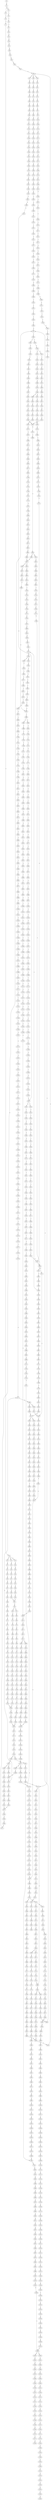 strict digraph  {
	S0 -> S1 [ label = C ];
	S1 -> S2 [ label = C ];
	S1 -> S3 [ label = A ];
	S2 -> S4 [ label = C ];
	S3 -> S5 [ label = C ];
	S4 -> S6 [ label = T ];
	S5 -> S7 [ label = T ];
	S6 -> S8 [ label = T ];
	S7 -> S9 [ label = T ];
	S8 -> S10 [ label = C ];
	S9 -> S11 [ label = C ];
	S9 -> S12 [ label = G ];
	S9 -> S13 [ label = T ];
	S10 -> S14 [ label = A ];
	S11 -> S15 [ label = A ];
	S12 -> S16 [ label = A ];
	S13 -> S17 [ label = A ];
	S14 -> S18 [ label = G ];
	S15 -> S19 [ label = G ];
	S16 -> S20 [ label = G ];
	S17 -> S21 [ label = G ];
	S18 -> S22 [ label = A ];
	S19 -> S23 [ label = C ];
	S20 -> S24 [ label = C ];
	S21 -> S25 [ label = C ];
	S22 -> S26 [ label = G ];
	S23 -> S27 [ label = C ];
	S24 -> S28 [ label = C ];
	S25 -> S29 [ label = C ];
	S26 -> S30 [ label = G ];
	S27 -> S31 [ label = G ];
	S28 -> S32 [ label = G ];
	S29 -> S33 [ label = G ];
	S30 -> S34 [ label = T ];
	S31 -> S35 [ label = C ];
	S32 -> S36 [ label = C ];
	S33 -> S37 [ label = T ];
	S34 -> S38 [ label = C ];
	S35 -> S39 [ label = C ];
	S36 -> S40 [ label = C ];
	S37 -> S41 [ label = C ];
	S38 -> S42 [ label = C ];
	S39 -> S43 [ label = C ];
	S40 -> S44 [ label = C ];
	S41 -> S45 [ label = C ];
	S42 -> S46 [ label = C ];
	S43 -> S47 [ label = C ];
	S44 -> S47 [ label = C ];
	S45 -> S48 [ label = C ];
	S46 -> S49 [ label = T ];
	S46 -> S50 [ label = A ];
	S46 -> S51 [ label = G ];
	S47 -> S52 [ label = T ];
	S48 -> S53 [ label = A ];
	S49 -> S54 [ label = T ];
	S50 -> S55 [ label = G ];
	S51 -> S56 [ label = G ];
	S52 -> S57 [ label = T ];
	S52 -> S58 [ label = C ];
	S53 -> S59 [ label = C ];
	S54 -> S60 [ label = C ];
	S55 -> S61 [ label = A ];
	S56 -> S62 [ label = A ];
	S57 -> S63 [ label = C ];
	S58 -> S64 [ label = C ];
	S59 -> S65 [ label = C ];
	S60 -> S66 [ label = T ];
	S61 -> S67 [ label = G ];
	S62 -> S68 [ label = G ];
	S63 -> S69 [ label = A ];
	S64 -> S70 [ label = A ];
	S65 -> S71 [ label = A ];
	S66 -> S72 [ label = C ];
	S67 -> S73 [ label = C ];
	S68 -> S74 [ label = G ];
	S69 -> S75 [ label = C ];
	S70 -> S76 [ label = C ];
	S71 -> S77 [ label = C ];
	S72 -> S78 [ label = G ];
	S73 -> S79 [ label = C ];
	S74 -> S80 [ label = C ];
	S75 -> S81 [ label = G ];
	S76 -> S82 [ label = C ];
	S77 -> S83 [ label = C ];
	S78 -> S84 [ label = T ];
	S79 -> S85 [ label = A ];
	S80 -> S86 [ label = G ];
	S81 -> S87 [ label = C ];
	S82 -> S88 [ label = C ];
	S83 -> S89 [ label = G ];
	S84 -> S90 [ label = A ];
	S85 -> S91 [ label = C ];
	S86 -> S92 [ label = T ];
	S87 -> S93 [ label = T ];
	S88 -> S94 [ label = G ];
	S89 -> S95 [ label = A ];
	S90 -> S96 [ label = C ];
	S91 -> S97 [ label = G ];
	S92 -> S98 [ label = G ];
	S93 -> S99 [ label = C ];
	S94 -> S100 [ label = C ];
	S95 -> S101 [ label = T ];
	S96 -> S102 [ label = G ];
	S97 -> S103 [ label = G ];
	S98 -> S104 [ label = G ];
	S99 -> S105 [ label = C ];
	S100 -> S106 [ label = C ];
	S101 -> S107 [ label = C ];
	S102 -> S108 [ label = G ];
	S103 -> S109 [ label = T ];
	S104 -> S110 [ label = T ];
	S105 -> S111 [ label = G ];
	S106 -> S112 [ label = G ];
	S107 -> S113 [ label = G ];
	S108 -> S114 [ label = C ];
	S109 -> S115 [ label = T ];
	S110 -> S116 [ label = A ];
	S111 -> S117 [ label = G ];
	S112 -> S118 [ label = G ];
	S113 -> S119 [ label = G ];
	S114 -> S120 [ label = T ];
	S115 -> S121 [ label = A ];
	S116 -> S122 [ label = T ];
	S117 -> S123 [ label = T ];
	S118 -> S124 [ label = T ];
	S119 -> S125 [ label = T ];
	S120 -> S126 [ label = A ];
	S121 -> S127 [ label = C ];
	S122 -> S128 [ label = G ];
	S123 -> S129 [ label = T ];
	S124 -> S130 [ label = C ];
	S125 -> S131 [ label = T ];
	S126 -> S132 [ label = C ];
	S127 -> S133 [ label = T ];
	S128 -> S134 [ label = A ];
	S129 -> S135 [ label = G ];
	S130 -> S136 [ label = C ];
	S131 -> S137 [ label = C ];
	S132 -> S138 [ label = T ];
	S133 -> S139 [ label = G ];
	S134 -> S140 [ label = G ];
	S135 -> S141 [ label = C ];
	S136 -> S142 [ label = C ];
	S137 -> S143 [ label = C ];
	S138 -> S144 [ label = G ];
	S139 -> S145 [ label = C ];
	S140 -> S146 [ label = C ];
	S141 -> S147 [ label = A ];
	S142 -> S148 [ label = A ];
	S143 -> S149 [ label = A ];
	S144 -> S150 [ label = G ];
	S145 -> S151 [ label = A ];
	S146 -> S152 [ label = G ];
	S147 -> S153 [ label = C ];
	S148 -> S154 [ label = G ];
	S149 -> S155 [ label = G ];
	S150 -> S156 [ label = T ];
	S151 -> S157 [ label = G ];
	S152 -> S158 [ label = G ];
	S153 -> S159 [ label = T ];
	S154 -> S160 [ label = T ];
	S155 -> S161 [ label = T ];
	S156 -> S162 [ label = G ];
	S157 -> S163 [ label = A ];
	S158 -> S164 [ label = T ];
	S159 -> S165 [ label = G ];
	S160 -> S166 [ label = G ];
	S161 -> S167 [ label = G ];
	S162 -> S168 [ label = C ];
	S163 -> S169 [ label = C ];
	S164 -> S170 [ label = C ];
	S165 -> S171 [ label = G ];
	S166 -> S172 [ label = G ];
	S167 -> S173 [ label = G ];
	S168 -> S174 [ label = T ];
	S169 -> S175 [ label = G ];
	S170 -> S176 [ label = G ];
	S171 -> S177 [ label = T ];
	S172 -> S178 [ label = T ];
	S173 -> S179 [ label = T ];
	S174 -> S180 [ label = A ];
	S175 -> S181 [ label = G ];
	S176 -> S182 [ label = C ];
	S177 -> S183 [ label = C ];
	S178 -> S184 [ label = C ];
	S179 -> S184 [ label = C ];
	S180 -> S185 [ label = C ];
	S181 -> S186 [ label = A ];
	S182 -> S187 [ label = A ];
	S183 -> S188 [ label = G ];
	S184 -> S189 [ label = G ];
	S185 -> S190 [ label = T ];
	S186 -> S191 [ label = C ];
	S187 -> S192 [ label = C ];
	S188 -> S193 [ label = T ];
	S189 -> S194 [ label = T ];
	S190 -> S195 [ label = G ];
	S191 -> S196 [ label = A ];
	S192 -> S197 [ label = G ];
	S193 -> S198 [ label = C ];
	S194 -> S199 [ label = C ];
	S195 -> S200 [ label = T ];
	S196 -> S201 [ label = C ];
	S197 -> S202 [ label = C ];
	S198 -> S203 [ label = C ];
	S199 -> S203 [ label = C ];
	S200 -> S204 [ label = A ];
	S201 -> S205 [ label = A ];
	S202 -> S206 [ label = G ];
	S203 -> S207 [ label = G ];
	S204 -> S208 [ label = A ];
	S205 -> S209 [ label = C ];
	S206 -> S210 [ label = C ];
	S207 -> S211 [ label = T ];
	S208 -> S212 [ label = C ];
	S209 -> S213 [ label = C ];
	S210 -> S214 [ label = G ];
	S211 -> S215 [ label = C ];
	S212 -> S216 [ label = A ];
	S213 -> S217 [ label = T ];
	S214 -> S218 [ label = C ];
	S214 -> S219 [ label = G ];
	S215 -> S220 [ label = A ];
	S216 -> S221 [ label = C ];
	S217 -> S222 [ label = C ];
	S218 -> S223 [ label = G ];
	S219 -> S224 [ label = C ];
	S220 -> S225 [ label = C ];
	S221 -> S226 [ label = A ];
	S222 -> S227 [ label = T ];
	S223 -> S228 [ label = T ];
	S224 -> S229 [ label = T ];
	S225 -> S230 [ label = C ];
	S226 -> S231 [ label = C ];
	S227 -> S232 [ label = A ];
	S228 -> S233 [ label = C ];
	S229 -> S234 [ label = G ];
	S230 -> S235 [ label = C ];
	S230 -> S236 [ label = G ];
	S231 -> S237 [ label = G ];
	S232 -> S238 [ label = G ];
	S233 -> S239 [ label = G ];
	S234 -> S240 [ label = G ];
	S235 -> S241 [ label = T ];
	S236 -> S242 [ label = A ];
	S237 -> S243 [ label = C ];
	S238 -> S244 [ label = A ];
	S239 -> S245 [ label = A ];
	S240 -> S246 [ label = A ];
	S241 -> S247 [ label = G ];
	S242 -> S248 [ label = A ];
	S242 -> S249 [ label = G ];
	S243 -> S250 [ label = T ];
	S244 -> S251 [ label = A ];
	S245 -> S252 [ label = C ];
	S246 -> S253 [ label = A ];
	S247 -> S254 [ label = T ];
	S248 -> S255 [ label = T ];
	S249 -> S256 [ label = T ];
	S250 -> S257 [ label = C ];
	S251 -> S258 [ label = C ];
	S252 -> S259 [ label = G ];
	S253 -> S260 [ label = T ];
	S254 -> S261 [ label = C ];
	S255 -> S262 [ label = C ];
	S256 -> S263 [ label = C ];
	S257 -> S264 [ label = C ];
	S258 -> S265 [ label = G ];
	S259 -> S266 [ label = C ];
	S260 -> S267 [ label = G ];
	S261 -> S268 [ label = C ];
	S262 -> S269 [ label = C ];
	S263 -> S270 [ label = C ];
	S264 -> S271 [ label = T ];
	S265 -> S272 [ label = A ];
	S266 -> S273 [ label = G ];
	S267 -> S274 [ label = G ];
	S268 -> S275 [ label = T ];
	S269 -> S276 [ label = T ];
	S270 -> S277 [ label = A ];
	S270 -> S278 [ label = T ];
	S271 -> S279 [ label = A ];
	S272 -> S280 [ label = G ];
	S273 -> S281 [ label = C ];
	S274 -> S282 [ label = G ];
	S275 -> S283 [ label = A ];
	S275 -> S284 [ label = T ];
	S276 -> S285 [ label = C ];
	S277 -> S286 [ label = G ];
	S278 -> S287 [ label = C ];
	S279 -> S288 [ label = G ];
	S280 -> S289 [ label = G ];
	S281 -> S290 [ label = C ];
	S282 -> S291 [ label = G ];
	S283 -> S292 [ label = C ];
	S284 -> S293 [ label = G ];
	S285 -> S294 [ label = G ];
	S286 -> S295 [ label = T ];
	S286 -> S296 [ label = C ];
	S287 -> S297 [ label = G ];
	S288 -> S298 [ label = A ];
	S289 -> S299 [ label = T ];
	S290 -> S300 [ label = T ];
	S291 -> S301 [ label = T ];
	S292 -> S302 [ label = T ];
	S293 -> S303 [ label = A ];
	S293 -> S304 [ label = T ];
	S294 -> S305 [ label = A ];
	S295 -> S306 [ label = A ];
	S296 -> S307 [ label = T ];
	S297 -> S308 [ label = A ];
	S298 -> S309 [ label = A ];
	S299 -> S310 [ label = G ];
	S300 -> S311 [ label = C ];
	S301 -> S312 [ label = C ];
	S302 -> S313 [ label = A ];
	S303 -> S314 [ label = A ];
	S304 -> S315 [ label = A ];
	S305 -> S316 [ label = A ];
	S306 -> S317 [ label = G ];
	S307 -> S318 [ label = T ];
	S308 -> S319 [ label = A ];
	S309 -> S320 [ label = C ];
	S310 -> S321 [ label = T ];
	S311 -> S322 [ label = G ];
	S312 -> S323 [ label = C ];
	S313 -> S324 [ label = C ];
	S314 -> S325 [ label = C ];
	S315 -> S326 [ label = G ];
	S316 -> S327 [ label = C ];
	S317 -> S328 [ label = G ];
	S317 -> S329 [ label = C ];
	S318 -> S330 [ label = C ];
	S319 -> S327 [ label = C ];
	S320 -> S331 [ label = T ];
	S321 -> S332 [ label = C ];
	S322 -> S333 [ label = G ];
	S323 -> S334 [ label = G ];
	S324 -> S335 [ label = C ];
	S325 -> S336 [ label = T ];
	S326 -> S337 [ label = G ];
	S327 -> S338 [ label = T ];
	S328 -> S339 [ label = G ];
	S329 -> S340 [ label = T ];
	S330 -> S341 [ label = A ];
	S331 -> S342 [ label = T ];
	S332 -> S343 [ label = C ];
	S333 -> S344 [ label = G ];
	S334 -> S345 [ label = C ];
	S335 -> S346 [ label = A ];
	S336 -> S347 [ label = T ];
	S337 -> S348 [ label = A ];
	S338 -> S349 [ label = T ];
	S339 -> S350 [ label = T ];
	S340 -> S351 [ label = C ];
	S341 -> S352 [ label = C ];
	S342 -> S353 [ label = C ];
	S343 -> S354 [ label = C ];
	S344 -> S355 [ label = C ];
	S345 -> S356 [ label = C ];
	S346 -> S357 [ label = G ];
	S347 -> S358 [ label = C ];
	S348 -> S359 [ label = G ];
	S349 -> S360 [ label = C ];
	S350 -> S361 [ label = C ];
	S351 -> S362 [ label = C ];
	S352 -> S363 [ label = G ];
	S353 -> S364 [ label = A ];
	S354 -> S365 [ label = T ];
	S355 -> S366 [ label = T ];
	S356 -> S367 [ label = G ];
	S357 -> S368 [ label = G ];
	S358 -> S369 [ label = A ];
	S359 -> S370 [ label = A ];
	S360 -> S371 [ label = A ];
	S361 -> S372 [ label = A ];
	S362 -> S373 [ label = A ];
	S363 -> S374 [ label = C ];
	S364 -> S375 [ label = A ];
	S365 -> S376 [ label = G ];
	S366 -> S377 [ label = C ];
	S367 -> S378 [ label = G ];
	S368 -> S379 [ label = A ];
	S369 -> S375 [ label = A ];
	S370 -> S380 [ label = G ];
	S371 -> S375 [ label = A ];
	S372 -> S381 [ label = C ];
	S373 -> S382 [ label = C ];
	S374 -> S383 [ label = C ];
	S375 -> S384 [ label = C ];
	S376 -> S385 [ label = T ];
	S377 -> S386 [ label = A ];
	S378 -> S387 [ label = A ];
	S379 -> S388 [ label = G ];
	S380 -> S389 [ label = G ];
	S381 -> S390 [ label = T ];
	S382 -> S391 [ label = C ];
	S383 -> S392 [ label = C ];
	S384 -> S393 [ label = C ];
	S384 -> S394 [ label = T ];
	S385 -> S395 [ label = C ];
	S386 -> S396 [ label = C ];
	S387 -> S397 [ label = A ];
	S388 -> S398 [ label = A ];
	S389 -> S399 [ label = T ];
	S390 -> S400 [ label = C ];
	S391 -> S401 [ label = G ];
	S392 -> S402 [ label = T ];
	S393 -> S403 [ label = G ];
	S394 -> S404 [ label = G ];
	S395 -> S405 [ label = C ];
	S396 -> S406 [ label = G ];
	S397 -> S407 [ label = C ];
	S398 -> S408 [ label = G ];
	S399 -> S409 [ label = C ];
	S400 -> S410 [ label = G ];
	S401 -> S411 [ label = G ];
	S402 -> S412 [ label = T ];
	S403 -> S413 [ label = G ];
	S404 -> S414 [ label = G ];
	S404 -> S415 [ label = C ];
	S405 -> S275 [ label = T ];
	S406 -> S416 [ label = T ];
	S407 -> S417 [ label = T ];
	S408 -> S418 [ label = T ];
	S409 -> S419 [ label = C ];
	S410 -> S420 [ label = C ];
	S411 -> S421 [ label = A ];
	S412 -> S422 [ label = C ];
	S413 -> S423 [ label = C ];
	S414 -> S424 [ label = C ];
	S415 -> S425 [ label = C ];
	S416 -> S426 [ label = C ];
	S417 -> S427 [ label = G ];
	S418 -> S428 [ label = C ];
	S419 -> S46 [ label = C ];
	S420 -> S429 [ label = T ];
	S421 -> S430 [ label = C ];
	S422 -> S431 [ label = A ];
	S423 -> S432 [ label = C ];
	S424 -> S433 [ label = C ];
	S425 -> S434 [ label = C ];
	S426 -> S435 [ label = C ];
	S427 -> S436 [ label = C ];
	S428 -> S437 [ label = A ];
	S429 -> S438 [ label = T ];
	S430 -> S439 [ label = G ];
	S431 -> S440 [ label = T ];
	S432 -> S441 [ label = C ];
	S433 -> S442 [ label = C ];
	S434 -> S443 [ label = T ];
	S435 -> S444 [ label = A ];
	S436 -> S445 [ label = A ];
	S437 -> S446 [ label = G ];
	S438 -> S447 [ label = C ];
	S439 -> S448 [ label = T ];
	S440 -> S449 [ label = C ];
	S441 -> S450 [ label = A ];
	S442 -> S451 [ label = A ];
	S443 -> S452 [ label = A ];
	S444 -> S453 [ label = G ];
	S445 -> S454 [ label = A ];
	S446 -> S455 [ label = G ];
	S447 -> S456 [ label = A ];
	S448 -> S457 [ label = C ];
	S449 -> S458 [ label = C ];
	S450 -> S459 [ label = G ];
	S451 -> S460 [ label = G ];
	S452 -> S461 [ label = G ];
	S453 -> S462 [ label = C ];
	S454 -> S463 [ label = C ];
	S455 -> S464 [ label = A ];
	S456 -> S465 [ label = T ];
	S457 -> S466 [ label = G ];
	S458 -> S467 [ label = A ];
	S459 -> S468 [ label = T ];
	S460 -> S469 [ label = G ];
	S461 -> S470 [ label = G ];
	S462 -> S471 [ label = T ];
	S462 -> S472 [ label = G ];
	S463 -> S473 [ label = C ];
	S464 -> S474 [ label = C ];
	S465 -> S475 [ label = C ];
	S466 -> S476 [ label = T ];
	S467 -> S477 [ label = G ];
	S468 -> S478 [ label = T ];
	S469 -> S479 [ label = T ];
	S470 -> S480 [ label = T ];
	S471 -> S318 [ label = T ];
	S472 -> S481 [ label = A ];
	S473 -> S482 [ label = A ];
	S474 -> S483 [ label = C ];
	S475 -> S484 [ label = C ];
	S476 -> S485 [ label = G ];
	S477 -> S486 [ label = A ];
	S478 -> S487 [ label = G ];
	S479 -> S488 [ label = G ];
	S480 -> S489 [ label = G ];
	S481 -> S490 [ label = G ];
	S482 -> S491 [ label = G ];
	S483 -> S492 [ label = A ];
	S484 -> S467 [ label = A ];
	S485 -> S493 [ label = A ];
	S486 -> S494 [ label = A ];
	S487 -> S495 [ label = T ];
	S488 -> S496 [ label = C ];
	S488 -> S497 [ label = G ];
	S489 -> S498 [ label = T ];
	S490 -> S499 [ label = T ];
	S491 -> S500 [ label = A ];
	S492 -> S501 [ label = G ];
	S493 -> S502 [ label = C ];
	S494 -> S503 [ label = C ];
	S495 -> S504 [ label = G ];
	S496 -> S505 [ label = G ];
	S497 -> S506 [ label = G ];
	S498 -> S507 [ label = G ];
	S499 -> S508 [ label = C ];
	S500 -> S509 [ label = A ];
	S501 -> S510 [ label = T ];
	S502 -> S511 [ label = C ];
	S503 -> S512 [ label = C ];
	S504 -> S513 [ label = C ];
	S505 -> S514 [ label = C ];
	S506 -> S515 [ label = C ];
	S507 -> S516 [ label = C ];
	S508 -> S517 [ label = C ];
	S508 -> S518 [ label = T ];
	S509 -> S519 [ label = C ];
	S510 -> S520 [ label = C ];
	S511 -> S521 [ label = G ];
	S512 -> S522 [ label = A ];
	S512 -> S523 [ label = G ];
	S513 -> S524 [ label = G ];
	S514 -> S525 [ label = G ];
	S515 -> S526 [ label = T ];
	S516 -> S527 [ label = G ];
	S517 -> S528 [ label = C ];
	S518 -> S529 [ label = C ];
	S519 -> S530 [ label = A ];
	S520 -> S531 [ label = T ];
	S521 -> S532 [ label = G ];
	S522 -> S533 [ label = G ];
	S522 -> S534 [ label = C ];
	S523 -> S535 [ label = G ];
	S524 -> S536 [ label = T ];
	S525 -> S537 [ label = T ];
	S526 -> S538 [ label = T ];
	S527 -> S539 [ label = T ];
	S528 -> S540 [ label = T ];
	S528 -> S541 [ label = G ];
	S529 -> S542 [ label = G ];
	S530 -> S543 [ label = G ];
	S531 -> S544 [ label = C ];
	S532 -> S545 [ label = T ];
	S533 -> S546 [ label = A ];
	S534 -> S547 [ label = C ];
	S535 -> S548 [ label = A ];
	S536 -> S549 [ label = C ];
	S537 -> S550 [ label = C ];
	S538 -> S551 [ label = C ];
	S539 -> S552 [ label = C ];
	S540 -> S553 [ label = C ];
	S541 -> S554 [ label = C ];
	S542 -> S555 [ label = T ];
	S543 -> S556 [ label = C ];
	S544 -> S557 [ label = T ];
	S545 -> S558 [ label = C ];
	S546 -> S559 [ label = C ];
	S547 -> S560 [ label = A ];
	S548 -> S561 [ label = C ];
	S549 -> S562 [ label = G ];
	S550 -> S563 [ label = G ];
	S551 -> S564 [ label = G ];
	S552 -> S562 [ label = G ];
	S553 -> S565 [ label = C ];
	S554 -> S566 [ label = C ];
	S555 -> S567 [ label = C ];
	S556 -> S568 [ label = C ];
	S557 -> S569 [ label = G ];
	S558 -> S570 [ label = G ];
	S559 -> S571 [ label = T ];
	S560 -> S572 [ label = C ];
	S561 -> S573 [ label = G ];
	S562 -> S574 [ label = A ];
	S563 -> S575 [ label = T ];
	S564 -> S576 [ label = A ];
	S565 -> S577 [ label = G ];
	S566 -> S578 [ label = T ];
	S567 -> S579 [ label = T ];
	S568 -> S580 [ label = G ];
	S569 -> S581 [ label = T ];
	S570 -> S582 [ label = C ];
	S571 -> S583 [ label = C ];
	S572 -> S584 [ label = C ];
	S573 -> S585 [ label = C ];
	S574 -> S586 [ label = A ];
	S575 -> S587 [ label = G ];
	S576 -> S588 [ label = A ];
	S577 -> S589 [ label = G ];
	S578 -> S590 [ label = G ];
	S579 -> S591 [ label = G ];
	S580 -> S592 [ label = T ];
	S581 -> S593 [ label = A ];
	S582 -> S594 [ label = G ];
	S583 -> S595 [ label = C ];
	S584 -> S596 [ label = C ];
	S585 -> S597 [ label = C ];
	S586 -> S598 [ label = C ];
	S587 -> S599 [ label = C ];
	S588 -> S600 [ label = C ];
	S589 -> S601 [ label = T ];
	S590 -> S602 [ label = T ];
	S591 -> S603 [ label = T ];
	S592 -> S604 [ label = C ];
	S594 -> S605 [ label = T ];
	S595 -> S606 [ label = C ];
	S596 -> S607 [ label = C ];
	S597 -> S608 [ label = C ];
	S598 -> S609 [ label = C ];
	S598 -> S610 [ label = A ];
	S599 -> S611 [ label = A ];
	S600 -> S612 [ label = A ];
	S601 -> S613 [ label = C ];
	S602 -> S614 [ label = C ];
	S603 -> S615 [ label = T ];
	S604 -> S616 [ label = C ];
	S605 -> S617 [ label = A ];
	S606 -> S618 [ label = A ];
	S607 -> S619 [ label = T ];
	S608 -> S620 [ label = A ];
	S609 -> S621 [ label = T ];
	S610 -> S622 [ label = C ];
	S611 -> S623 [ label = T ];
	S612 -> S624 [ label = C ];
	S613 -> S625 [ label = T ];
	S614 -> S626 [ label = G ];
	S615 -> S627 [ label = C ];
	S616 -> S628 [ label = T ];
	S617 -> S629 [ label = G ];
	S618 -> S630 [ label = T ];
	S619 -> S631 [ label = T ];
	S620 -> S632 [ label = T ];
	S621 -> S633 [ label = T ];
	S621 -> S634 [ label = G ];
	S622 -> S635 [ label = C ];
	S623 -> S636 [ label = C ];
	S624 -> S637 [ label = G ];
	S625 -> S638 [ label = G ];
	S626 -> S639 [ label = C ];
	S627 -> S640 [ label = C ];
	S628 -> S641 [ label = C ];
	S629 -> S642 [ label = C ];
	S630 -> S643 [ label = C ];
	S631 -> S644 [ label = C ];
	S632 -> S645 [ label = C ];
	S633 -> S646 [ label = C ];
	S634 -> S647 [ label = T ];
	S635 -> S648 [ label = C ];
	S636 -> S649 [ label = C ];
	S637 -> S650 [ label = C ];
	S638 -> S651 [ label = G ];
	S639 -> S652 [ label = G ];
	S640 -> S653 [ label = G ];
	S641 -> S654 [ label = T ];
	S642 -> S655 [ label = C ];
	S643 -> S656 [ label = T ];
	S644 -> S657 [ label = C ];
	S644 -> S658 [ label = G ];
	S645 -> S659 [ label = G ];
	S646 -> S660 [ label = G ];
	S647 -> S661 [ label = C ];
	S648 -> S662 [ label = G ];
	S649 -> S663 [ label = G ];
	S650 -> S664 [ label = G ];
	S651 -> S665 [ label = A ];
	S652 -> S666 [ label = C ];
	S653 -> S667 [ label = T ];
	S654 -> S668 [ label = G ];
	S655 -> S669 [ label = G ];
	S656 -> S670 [ label = G ];
	S657 -> S671 [ label = T ];
	S658 -> S672 [ label = A ];
	S659 -> S673 [ label = T ];
	S660 -> S674 [ label = T ];
	S661 -> S675 [ label = G ];
	S662 -> S676 [ label = T ];
	S663 -> S677 [ label = C ];
	S664 -> S678 [ label = C ];
	S665 -> S679 [ label = G ];
	S666 -> S680 [ label = G ];
	S666 -> S681 [ label = A ];
	S667 -> S682 [ label = G ];
	S668 -> S683 [ label = T ];
	S669 -> S684 [ label = C ];
	S670 -> S685 [ label = C ];
	S671 -> S686 [ label = G ];
	S672 -> S687 [ label = T ];
	S673 -> S688 [ label = C ];
	S674 -> S689 [ label = A ];
	S675 -> S690 [ label = C ];
	S676 -> S691 [ label = A ];
	S677 -> S692 [ label = A ];
	S678 -> S693 [ label = A ];
	S679 -> S694 [ label = G ];
	S680 -> S695 [ label = A ];
	S681 -> S696 [ label = A ];
	S682 -> S697 [ label = G ];
	S683 -> S698 [ label = C ];
	S684 -> S699 [ label = T ];
	S685 -> S700 [ label = C ];
	S686 -> S701 [ label = T ];
	S687 -> S702 [ label = C ];
	S688 -> S703 [ label = C ];
	S689 -> S704 [ label = C ];
	S690 -> S652 [ label = G ];
	S691 -> S705 [ label = C ];
	S692 -> S706 [ label = C ];
	S693 -> S707 [ label = C ];
	S694 -> S708 [ label = G ];
	S695 -> S709 [ label = G ];
	S696 -> S710 [ label = C ];
	S697 -> S711 [ label = C ];
	S698 -> S712 [ label = G ];
	S699 -> S713 [ label = G ];
	S700 -> S714 [ label = A ];
	S701 -> S715 [ label = C ];
	S702 -> S716 [ label = G ];
	S703 -> S717 [ label = T ];
	S704 -> S718 [ label = T ];
	S705 -> S719 [ label = G ];
	S706 -> S720 [ label = G ];
	S707 -> S721 [ label = G ];
	S708 -> S722 [ label = T ];
	S709 -> S723 [ label = C ];
	S710 -> S724 [ label = C ];
	S711 -> S725 [ label = C ];
	S712 -> S726 [ label = T ];
	S713 -> S727 [ label = G ];
	S714 -> S728 [ label = G ];
	S715 -> S729 [ label = C ];
	S716 -> S730 [ label = T ];
	S717 -> S731 [ label = C ];
	S718 -> S732 [ label = T ];
	S719 -> S733 [ label = T ];
	S720 -> S734 [ label = T ];
	S721 -> S735 [ label = T ];
	S722 -> S736 [ label = G ];
	S723 -> S737 [ label = A ];
	S724 -> S738 [ label = C ];
	S725 -> S739 [ label = C ];
	S726 -> S740 [ label = G ];
	S727 -> S741 [ label = A ];
	S728 -> S742 [ label = T ];
	S729 -> S743 [ label = T ];
	S730 -> S744 [ label = T ];
	S731 -> S745 [ label = T ];
	S732 -> S746 [ label = C ];
	S733 -> S747 [ label = C ];
	S734 -> S748 [ label = C ];
	S735 -> S749 [ label = C ];
	S736 -> S750 [ label = T ];
	S737 -> S751 [ label = G ];
	S738 -> S752 [ label = G ];
	S739 -> S753 [ label = G ];
	S740 -> S754 [ label = G ];
	S741 -> S755 [ label = A ];
	S742 -> S756 [ label = C ];
	S743 -> S284 [ label = T ];
	S744 -> S757 [ label = T ];
	S745 -> S758 [ label = T ];
	S746 -> S759 [ label = A ];
	S747 -> S760 [ label = C ];
	S748 -> S761 [ label = G ];
	S749 -> S762 [ label = C ];
	S750 -> S763 [ label = T ];
	S751 -> S764 [ label = T ];
	S752 -> S765 [ label = T ];
	S753 -> S766 [ label = T ];
	S754 -> S767 [ label = T ];
	S755 -> S768 [ label = G ];
	S756 -> S769 [ label = G ];
	S757 -> S770 [ label = G ];
	S758 -> S771 [ label = C ];
	S759 -> S772 [ label = A ];
	S760 -> S773 [ label = A ];
	S761 -> S774 [ label = A ];
	S762 -> S775 [ label = A ];
	S763 -> S776 [ label = C ];
	S764 -> S777 [ label = G ];
	S765 -> S778 [ label = A ];
	S766 -> S779 [ label = C ];
	S767 -> S780 [ label = A ];
	S768 -> S781 [ label = A ];
	S769 -> S782 [ label = T ];
	S770 -> S783 [ label = T ];
	S771 -> S784 [ label = T ];
	S772 -> S785 [ label = G ];
	S773 -> S786 [ label = G ];
	S774 -> S787 [ label = G ];
	S775 -> S453 [ label = G ];
	S776 -> S788 [ label = C ];
	S777 -> S789 [ label = C ];
	S778 -> S790 [ label = C ];
	S779 -> S791 [ label = C ];
	S780 -> S792 [ label = C ];
	S781 -> S793 [ label = A ];
	S782 -> S794 [ label = A ];
	S783 -> S795 [ label = A ];
	S784 -> S796 [ label = C ];
	S785 -> S797 [ label = C ];
	S786 -> S462 [ label = C ];
	S787 -> S798 [ label = C ];
	S788 -> S799 [ label = A ];
	S789 -> S800 [ label = A ];
	S790 -> S801 [ label = A ];
	S791 -> S802 [ label = A ];
	S792 -> S803 [ label = C ];
	S793 -> S804 [ label = C ];
	S794 -> S805 [ label = A ];
	S795 -> S806 [ label = G ];
	S796 -> S807 [ label = G ];
	S797 -> S808 [ label = G ];
	S798 -> S809 [ label = G ];
	S799 -> S810 [ label = G ];
	S800 -> S811 [ label = A ];
	S801 -> S812 [ label = G ];
	S802 -> S813 [ label = G ];
	S803 -> S814 [ label = G ];
	S804 -> S815 [ label = G ];
	S805 -> S816 [ label = G ];
	S806 -> S817 [ label = G ];
	S807 -> S818 [ label = G ];
	S808 -> S819 [ label = A ];
	S809 -> S820 [ label = A ];
	S810 -> S821 [ label = C ];
	S811 -> S822 [ label = C ];
	S812 -> S823 [ label = C ];
	S813 -> S824 [ label = T ];
	S814 -> S825 [ label = G ];
	S815 -> S826 [ label = G ];
	S816 -> S827 [ label = A ];
	S817 -> S828 [ label = A ];
	S818 -> S829 [ label = A ];
	S819 -> S830 [ label = G ];
	S820 -> S831 [ label = G ];
	S821 -> S832 [ label = A ];
	S822 -> S833 [ label = A ];
	S823 -> S834 [ label = A ];
	S824 -> S835 [ label = A ];
	S825 -> S836 [ label = T ];
	S826 -> S837 [ label = C ];
	S827 -> S838 [ label = C ];
	S828 -> S839 [ label = A ];
	S829 -> S840 [ label = G ];
	S830 -> S841 [ label = T ];
	S831 -> S842 [ label = T ];
	S832 -> S843 [ label = G ];
	S833 -> S844 [ label = G ];
	S834 -> S845 [ label = G ];
	S835 -> S317 [ label = G ];
	S836 -> S846 [ label = G ];
	S837 -> S847 [ label = A ];
	S838 -> S848 [ label = G ];
	S839 -> S849 [ label = A ];
	S840 -> S850 [ label = A ];
	S841 -> S851 [ label = C ];
	S842 -> S852 [ label = C ];
	S843 -> S853 [ label = A ];
	S844 -> S854 [ label = C ];
	S845 -> S855 [ label = G ];
	S846 -> S856 [ label = G ];
	S847 -> S857 [ label = C ];
	S848 -> S858 [ label = G ];
	S849 -> S859 [ label = G ];
	S850 -> S860 [ label = G ];
	S851 -> S517 [ label = C ];
	S852 -> S861 [ label = G ];
	S853 -> S862 [ label = T ];
	S854 -> S863 [ label = T ];
	S855 -> S864 [ label = T ];
	S856 -> S865 [ label = T ];
	S857 -> S866 [ label = C ];
	S857 -> S867 [ label = T ];
	S858 -> S868 [ label = C ];
	S859 -> S869 [ label = G ];
	S860 -> S870 [ label = G ];
	S861 -> S871 [ label = A ];
	S862 -> S872 [ label = A ];
	S863 -> S873 [ label = A ];
	S864 -> S874 [ label = G ];
	S865 -> S875 [ label = T ];
	S866 -> S876 [ label = G ];
	S867 -> S877 [ label = G ];
	S868 -> S878 [ label = T ];
	S869 -> S879 [ label = T ];
	S870 -> S880 [ label = T ];
	S871 -> S881 [ label = A ];
	S872 -> S882 [ label = A ];
	S873 -> S883 [ label = C ];
	S874 -> S884 [ label = C ];
	S875 -> S885 [ label = A ];
	S876 -> S886 [ label = G ];
	S877 -> S887 [ label = G ];
	S878 -> S888 [ label = C ];
	S879 -> S889 [ label = C ];
	S880 -> S409 [ label = C ];
	S881 -> S890 [ label = C ];
	S882 -> S891 [ label = A ];
	S883 -> S892 [ label = G ];
	S884 -> S893 [ label = A ];
	S885 -> S894 [ label = G ];
	S886 -> S895 [ label = G ];
	S887 -> S896 [ label = G ];
	S888 -> S897 [ label = T ];
	S889 -> S898 [ label = C ];
	S890 -> S899 [ label = C ];
	S891 -> S900 [ label = A ];
	S892 -> S901 [ label = A ];
	S893 -> S902 [ label = C ];
	S894 -> S903 [ label = A ];
	S895 -> S904 [ label = A ];
	S896 -> S905 [ label = A ];
	S897 -> S906 [ label = C ];
	S898 -> S907 [ label = C ];
	S899 -> S621 [ label = T ];
	S900 -> S908 [ label = A ];
	S901 -> S909 [ label = G ];
	S902 -> S910 [ label = G ];
	S903 -> S911 [ label = A ];
	S904 -> S912 [ label = A ];
	S905 -> S913 [ label = A ];
	S906 -> S914 [ label = G ];
	S907 -> S915 [ label = G ];
	S908 -> S916 [ label = C ];
	S909 -> S917 [ label = A ];
	S910 -> S918 [ label = C ];
	S911 -> S919 [ label = G ];
	S912 -> S920 [ label = T ];
	S913 -> S921 [ label = C ];
	S914 -> S922 [ label = A ];
	S915 -> S923 [ label = A ];
	S916 -> S924 [ label = T ];
	S917 -> S925 [ label = A ];
	S918 -> S926 [ label = G ];
	S919 -> S927 [ label = G ];
	S920 -> S928 [ label = T ];
	S921 -> S929 [ label = T ];
	S922 -> S930 [ label = A ];
	S923 -> S931 [ label = A ];
	S924 -> S932 [ label = T ];
	S925 -> S933 [ label = C ];
	S926 -> S934 [ label = G ];
	S927 -> S935 [ label = G ];
	S928 -> S936 [ label = G ];
	S929 -> S937 [ label = G ];
	S930 -> S938 [ label = G ];
	S931 -> S939 [ label = G ];
	S932 -> S940 [ label = T ];
	S933 -> S941 [ label = T ];
	S934 -> S942 [ label = T ];
	S935 -> S943 [ label = G ];
	S936 -> S944 [ label = A ];
	S937 -> S945 [ label = G ];
	S938 -> S946 [ label = T ];
	S939 -> S947 [ label = T ];
	S940 -> S948 [ label = G ];
	S941 -> S949 [ label = G ];
	S942 -> S950 [ label = G ];
	S943 -> S951 [ label = G ];
	S944 -> S952 [ label = A ];
	S945 -> S953 [ label = A ];
	S946 -> S954 [ label = C ];
	S947 -> S955 [ label = C ];
	S948 -> S956 [ label = C ];
	S949 -> S957 [ label = G ];
	S950 -> S958 [ label = C ];
	S951 -> S959 [ label = T ];
	S952 -> S960 [ label = C ];
	S953 -> S961 [ label = C ];
	S954 -> S962 [ label = G ];
	S955 -> S963 [ label = G ];
	S956 -> S964 [ label = C ];
	S957 -> S965 [ label = C ];
	S958 -> S966 [ label = C ];
	S959 -> S967 [ label = C ];
	S960 -> S968 [ label = C ];
	S961 -> S969 [ label = C ];
	S962 -> S970 [ label = C ];
	S963 -> S971 [ label = A ];
	S964 -> S972 [ label = G ];
	S965 -> S973 [ label = G ];
	S966 -> S974 [ label = G ];
	S967 -> S975 [ label = C ];
	S968 -> S976 [ label = C ];
	S969 -> S977 [ label = C ];
	S970 -> S978 [ label = G ];
	S971 -> S979 [ label = G ];
	S972 -> S980 [ label = T ];
	S973 -> S981 [ label = C ];
	S974 -> S982 [ label = C ];
	S975 -> S983 [ label = G ];
	S976 -> S984 [ label = G ];
	S977 -> S985 [ label = G ];
	S978 -> S986 [ label = G ];
	S979 -> S987 [ label = G ];
	S980 -> S988 [ label = A ];
	S981 -> S989 [ label = A ];
	S982 -> S990 [ label = A ];
	S983 -> S991 [ label = T ];
	S984 -> S992 [ label = T ];
	S985 -> S993 [ label = T ];
	S986 -> S994 [ label = C ];
	S987 -> S995 [ label = T ];
	S988 -> S996 [ label = G ];
	S989 -> S997 [ label = G ];
	S990 -> S998 [ label = A ];
	S991 -> S999 [ label = C ];
	S992 -> S1000 [ label = C ];
	S993 -> S1001 [ label = C ];
	S994 -> S1002 [ label = T ];
	S995 -> S1003 [ label = A ];
	S996 -> S1004 [ label = C ];
	S997 -> S1005 [ label = C ];
	S998 -> S1006 [ label = C ];
	S999 -> S1007 [ label = G ];
	S1000 -> S1008 [ label = T ];
	S1001 -> S1009 [ label = T ];
	S1002 -> S1010 [ label = A ];
	S1003 -> S1011 [ label = T ];
	S1004 -> S1012 [ label = C ];
	S1005 -> S1013 [ label = G ];
	S1006 -> S1014 [ label = C ];
	S1007 -> S1015 [ label = G ];
	S1008 -> S1016 [ label = C ];
	S1009 -> S1016 [ label = C ];
	S1010 -> S1017 [ label = T ];
	S1011 -> S1018 [ label = A ];
	S1012 -> S1019 [ label = G ];
	S1013 -> S1020 [ label = G ];
	S1014 -> S1021 [ label = A ];
	S1015 -> S1022 [ label = A ];
	S1016 -> S1023 [ label = G ];
	S1017 -> S1024 [ label = A ];
	S1018 -> S1025 [ label = A ];
	S1019 -> S1026 [ label = G ];
	S1020 -> S1027 [ label = G ];
	S1021 -> S1028 [ label = G ];
	S1022 -> S1029 [ label = A ];
	S1023 -> S1030 [ label = G ];
	S1024 -> S1031 [ label = G ];
	S1025 -> S1032 [ label = G ];
	S1026 -> S1033 [ label = T ];
	S1027 -> S1034 [ label = T ];
	S1028 -> S1035 [ label = T ];
	S1029 -> S1036 [ label = C ];
	S1030 -> S1037 [ label = C ];
	S1031 -> S1038 [ label = T ];
	S1032 -> S1039 [ label = T ];
	S1033 -> S1040 [ label = G ];
	S1034 -> S1041 [ label = G ];
	S1035 -> S1042 [ label = C ];
	S1036 -> S1043 [ label = A ];
	S1036 -> S1044 [ label = T ];
	S1037 -> S1045 [ label = A ];
	S1038 -> S1046 [ label = A ];
	S1039 -> S1047 [ label = C ];
	S1040 -> S1048 [ label = A ];
	S1041 -> S1049 [ label = C ];
	S1042 -> S1050 [ label = G ];
	S1043 -> S1051 [ label = G ];
	S1044 -> S1052 [ label = A ];
	S1045 -> S1053 [ label = C ];
	S1046 -> S1054 [ label = G ];
	S1047 -> S1055 [ label = G ];
	S1048 -> S1056 [ label = C ];
	S1049 -> S1057 [ label = C ];
	S1050 -> S1058 [ label = C ];
	S1051 -> S1059 [ label = G ];
	S1052 -> S1060 [ label = C ];
	S1053 -> S1061 [ label = C ];
	S1054 -> S1062 [ label = C ];
	S1055 -> S1063 [ label = T ];
	S1056 -> S1064 [ label = G ];
	S1057 -> S1065 [ label = G ];
	S1058 -> S1066 [ label = G ];
	S1059 -> S1067 [ label = A ];
	S1060 -> S1068 [ label = A ];
	S1061 -> S1069 [ label = G ];
	S1062 -> S1070 [ label = C ];
	S1063 -> S1071 [ label = G ];
	S1064 -> S1072 [ label = T ];
	S1065 -> S1073 [ label = C ];
	S1066 -> S1074 [ label = C ];
	S1067 -> S1075 [ label = A ];
	S1068 -> S1076 [ label = A ];
	S1069 -> S1077 [ label = A ];
	S1070 -> S1078 [ label = G ];
	S1071 -> S1079 [ label = G ];
	S1072 -> S1080 [ label = G ];
	S1073 -> S1081 [ label = C ];
	S1074 -> S1082 [ label = A ];
	S1075 -> S1083 [ label = T ];
	S1076 -> S1084 [ label = C ];
	S1077 -> S1085 [ label = G ];
	S1077 -> S1086 [ label = A ];
	S1078 -> S1087 [ label = A ];
	S1079 -> S1088 [ label = T ];
	S1080 -> S1089 [ label = G ];
	S1081 -> S1090 [ label = G ];
	S1082 -> S1091 [ label = G ];
	S1083 -> S1092 [ label = A ];
	S1084 -> S1093 [ label = G ];
	S1085 -> S1094 [ label = T ];
	S1086 -> S1095 [ label = T ];
	S1087 -> S1096 [ label = A ];
	S1088 -> S780 [ label = A ];
	S1089 -> S1097 [ label = G ];
	S1090 -> S1098 [ label = G ];
	S1091 -> S1099 [ label = C ];
	S1092 -> S1100 [ label = G ];
	S1093 -> S1101 [ label = A ];
	S1094 -> S263 [ label = C ];
	S1095 -> S1102 [ label = G ];
	S1096 -> S1103 [ label = A ];
	S1097 -> S1104 [ label = T ];
	S1098 -> S1105 [ label = T ];
	S1099 -> S1106 [ label = C ];
	S1100 -> S1107 [ label = T ];
	S1101 -> S1108 [ label = A ];
	S1102 -> S1109 [ label = T ];
	S1103 -> S1110 [ label = C ];
	S1104 -> S1111 [ label = A ];
	S1105 -> S1112 [ label = G ];
	S1106 -> S1113 [ label = G ];
	S1107 -> S1114 [ label = C ];
	S1108 -> S1115 [ label = A ];
	S1109 -> S1116 [ label = A ];
	S1110 -> S1117 [ label = C ];
	S1111 -> S1118 [ label = C ];
	S1112 -> S1119 [ label = G ];
	S1113 -> S1120 [ label = G ];
	S1114 -> S1121 [ label = T ];
	S1115 -> S1122 [ label = A ];
	S1116 -> S1123 [ label = G ];
	S1117 -> S1124 [ label = C ];
	S1118 -> S1125 [ label = T ];
	S1119 -> S1126 [ label = T ];
	S1120 -> S1127 [ label = T ];
	S1121 -> S1128 [ label = C ];
	S1122 -> S1129 [ label = C ];
	S1123 -> S1130 [ label = T ];
	S1124 -> S1131 [ label = C ];
	S1125 -> S1132 [ label = A ];
	S1126 -> S1133 [ label = G ];
	S1127 -> S1134 [ label = G ];
	S1128 -> S1135 [ label = T ];
	S1129 -> S1136 [ label = A ];
	S1130 -> S1137 [ label = T ];
	S1131 -> S1138 [ label = G ];
	S1132 -> S1139 [ label = T ];
	S1133 -> S1140 [ label = G ];
	S1134 -> S1141 [ label = G ];
	S1135 -> S1142 [ label = C ];
	S1136 -> S1143 [ label = G ];
	S1137 -> S1144 [ label = T ];
	S1138 -> S1145 [ label = A ];
	S1139 -> S1146 [ label = T ];
	S1140 -> S1147 [ label = A ];
	S1141 -> S1148 [ label = A ];
	S1142 -> S1149 [ label = T ];
	S1143 -> S1150 [ label = A ];
	S1144 -> S1151 [ label = C ];
	S1145 -> S1152 [ label = C ];
	S1146 -> S1153 [ label = G ];
	S1147 -> S1154 [ label = A ];
	S1148 -> S1155 [ label = A ];
	S1149 -> S1156 [ label = G ];
	S1150 -> S1157 [ label = A ];
	S1151 -> S1158 [ label = A ];
	S1152 -> S1159 [ label = T ];
	S1153 -> S1160 [ label = G ];
	S1154 -> S1161 [ label = C ];
	S1155 -> S1162 [ label = G ];
	S1156 -> S1163 [ label = A ];
	S1157 -> S1164 [ label = G ];
	S1158 -> S1165 [ label = C ];
	S1159 -> S1166 [ label = A ];
	S1160 -> S1167 [ label = A ];
	S1161 -> S1168 [ label = C ];
	S1162 -> S1169 [ label = A ];
	S1163 -> S1170 [ label = G ];
	S1164 -> S1171 [ label = G ];
	S1165 -> S1172 [ label = T ];
	S1166 -> S1173 [ label = G ];
	S1167 -> S1174 [ label = A ];
	S1168 -> S1175 [ label = T ];
	S1169 -> S1176 [ label = A ];
	S1170 -> S1177 [ label = T ];
	S1171 -> S1178 [ label = G ];
	S1172 -> S1179 [ label = C ];
	S1173 -> S1180 [ label = A ];
	S1174 -> S1181 [ label = C ];
	S1175 -> S1182 [ label = C ];
	S1176 -> S804 [ label = C ];
	S1177 -> S1183 [ label = A ];
	S1178 -> S1184 [ label = G ];
	S1179 -> S1185 [ label = C ];
	S1180 -> S1186 [ label = A ];
	S1181 -> S1187 [ label = G ];
	S1182 -> S1188 [ label = G ];
	S1184 -> S1189 [ label = T ];
	S1185 -> S1190 [ label = T ];
	S1186 -> S1191 [ label = T ];
	S1187 -> S1192 [ label = G ];
	S1188 -> S1193 [ label = G ];
	S1189 -> S1194 [ label = C ];
	S1190 -> S1195 [ label = T ];
	S1191 -> S1196 [ label = C ];
	S1192 -> S1197 [ label = T ];
	S1193 -> S1198 [ label = C ];
	S1194 -> S1199 [ label = T ];
	S1195 -> S1200 [ label = T ];
	S1196 -> S1201 [ label = G ];
	S1197 -> S1202 [ label = A ];
	S1198 -> S1203 [ label = A ];
	S1199 -> S1204 [ label = C ];
	S1200 -> S1205 [ label = C ];
	S1201 -> S1206 [ label = G ];
	S1202 -> S1207 [ label = C ];
	S1203 -> S1208 [ label = C ];
	S1204 -> S1209 [ label = T ];
	S1205 -> S1210 [ label = A ];
	S1206 -> S1211 [ label = G ];
	S1207 -> S1212 [ label = G ];
	S1208 -> S1213 [ label = G ];
	S1209 -> S1214 [ label = C ];
	S1210 -> S1215 [ label = T ];
	S1211 -> S1216 [ label = T ];
	S1212 -> S1217 [ label = A ];
	S1213 -> S1218 [ label = C ];
	S1214 -> S1219 [ label = G ];
	S1215 -> S1220 [ label = C ];
	S1216 -> S1221 [ label = A ];
	S1217 -> S1222 [ label = A ];
	S1218 -> S1223 [ label = G ];
	S1219 -> S1224 [ label = T ];
	S1220 -> S1225 [ label = C ];
	S1221 -> S1226 [ label = T ];
	S1222 -> S1227 [ label = G ];
	S1223 -> S1228 [ label = C ];
	S1224 -> S1229 [ label = G ];
	S1225 -> S1230 [ label = A ];
	S1226 -> S1231 [ label = C ];
	S1227 -> S1232 [ label = A ];
	S1228 -> S214 [ label = G ];
	S1229 -> S1233 [ label = G ];
	S1230 -> S477 [ label = G ];
	S1231 -> S1234 [ label = C ];
	S1232 -> S1235 [ label = A ];
	S1233 -> S1236 [ label = T ];
	S1234 -> S1237 [ label = C ];
	S1235 -> S1238 [ label = G ];
	S1236 -> S1239 [ label = A ];
	S1237 -> S1240 [ label = G ];
	S1238 -> S1241 [ label = T ];
	S1240 -> S1242 [ label = A ];
	S1241 -> S1243 [ label = G ];
	S1242 -> S1244 [ label = A ];
	S1243 -> S1245 [ label = T ];
	S1244 -> S1246 [ label = A ];
	S1245 -> S1247 [ label = C ];
	S1246 -> S1248 [ label = G ];
	S1247 -> S1249 [ label = C ];
	S1248 -> S1250 [ label = T ];
	S1249 -> S1251 [ label = T ];
	S1250 -> S1252 [ label = G ];
	S1251 -> S1253 [ label = G ];
	S1252 -> S1254 [ label = T ];
	S1253 -> S1255 [ label = G ];
	S1254 -> S1256 [ label = C ];
	S1255 -> S1257 [ label = C ];
	S1256 -> S1258 [ label = G ];
	S1257 -> S1259 [ label = C ];
	S1258 -> S1260 [ label = T ];
	S1259 -> S1261 [ label = T ];
	S1260 -> S1262 [ label = C ];
	S1261 -> S1263 [ label = G ];
	S1262 -> S1264 [ label = G ];
	S1263 -> S1265 [ label = G ];
	S1264 -> S1266 [ label = G ];
	S1265 -> S1267 [ label = G ];
	S1266 -> S1268 [ label = A ];
	S1267 -> S1269 [ label = T ];
	S1268 -> S1270 [ label = A ];
	S1269 -> S1271 [ label = C ];
	S1270 -> S1036 [ label = C ];
	S1271 -> S1272 [ label = C ];
	S1272 -> S1273 [ label = C ];
	S1273 -> S1274 [ label = G ];
	S1274 -> S1275 [ label = A ];
	S1275 -> S1276 [ label = G ];
	S1276 -> S1277 [ label = T ];
	S1277 -> S1278 [ label = C ];
	S1278 -> S1279 [ label = C ];
	S1279 -> S277 [ label = A ];
}
